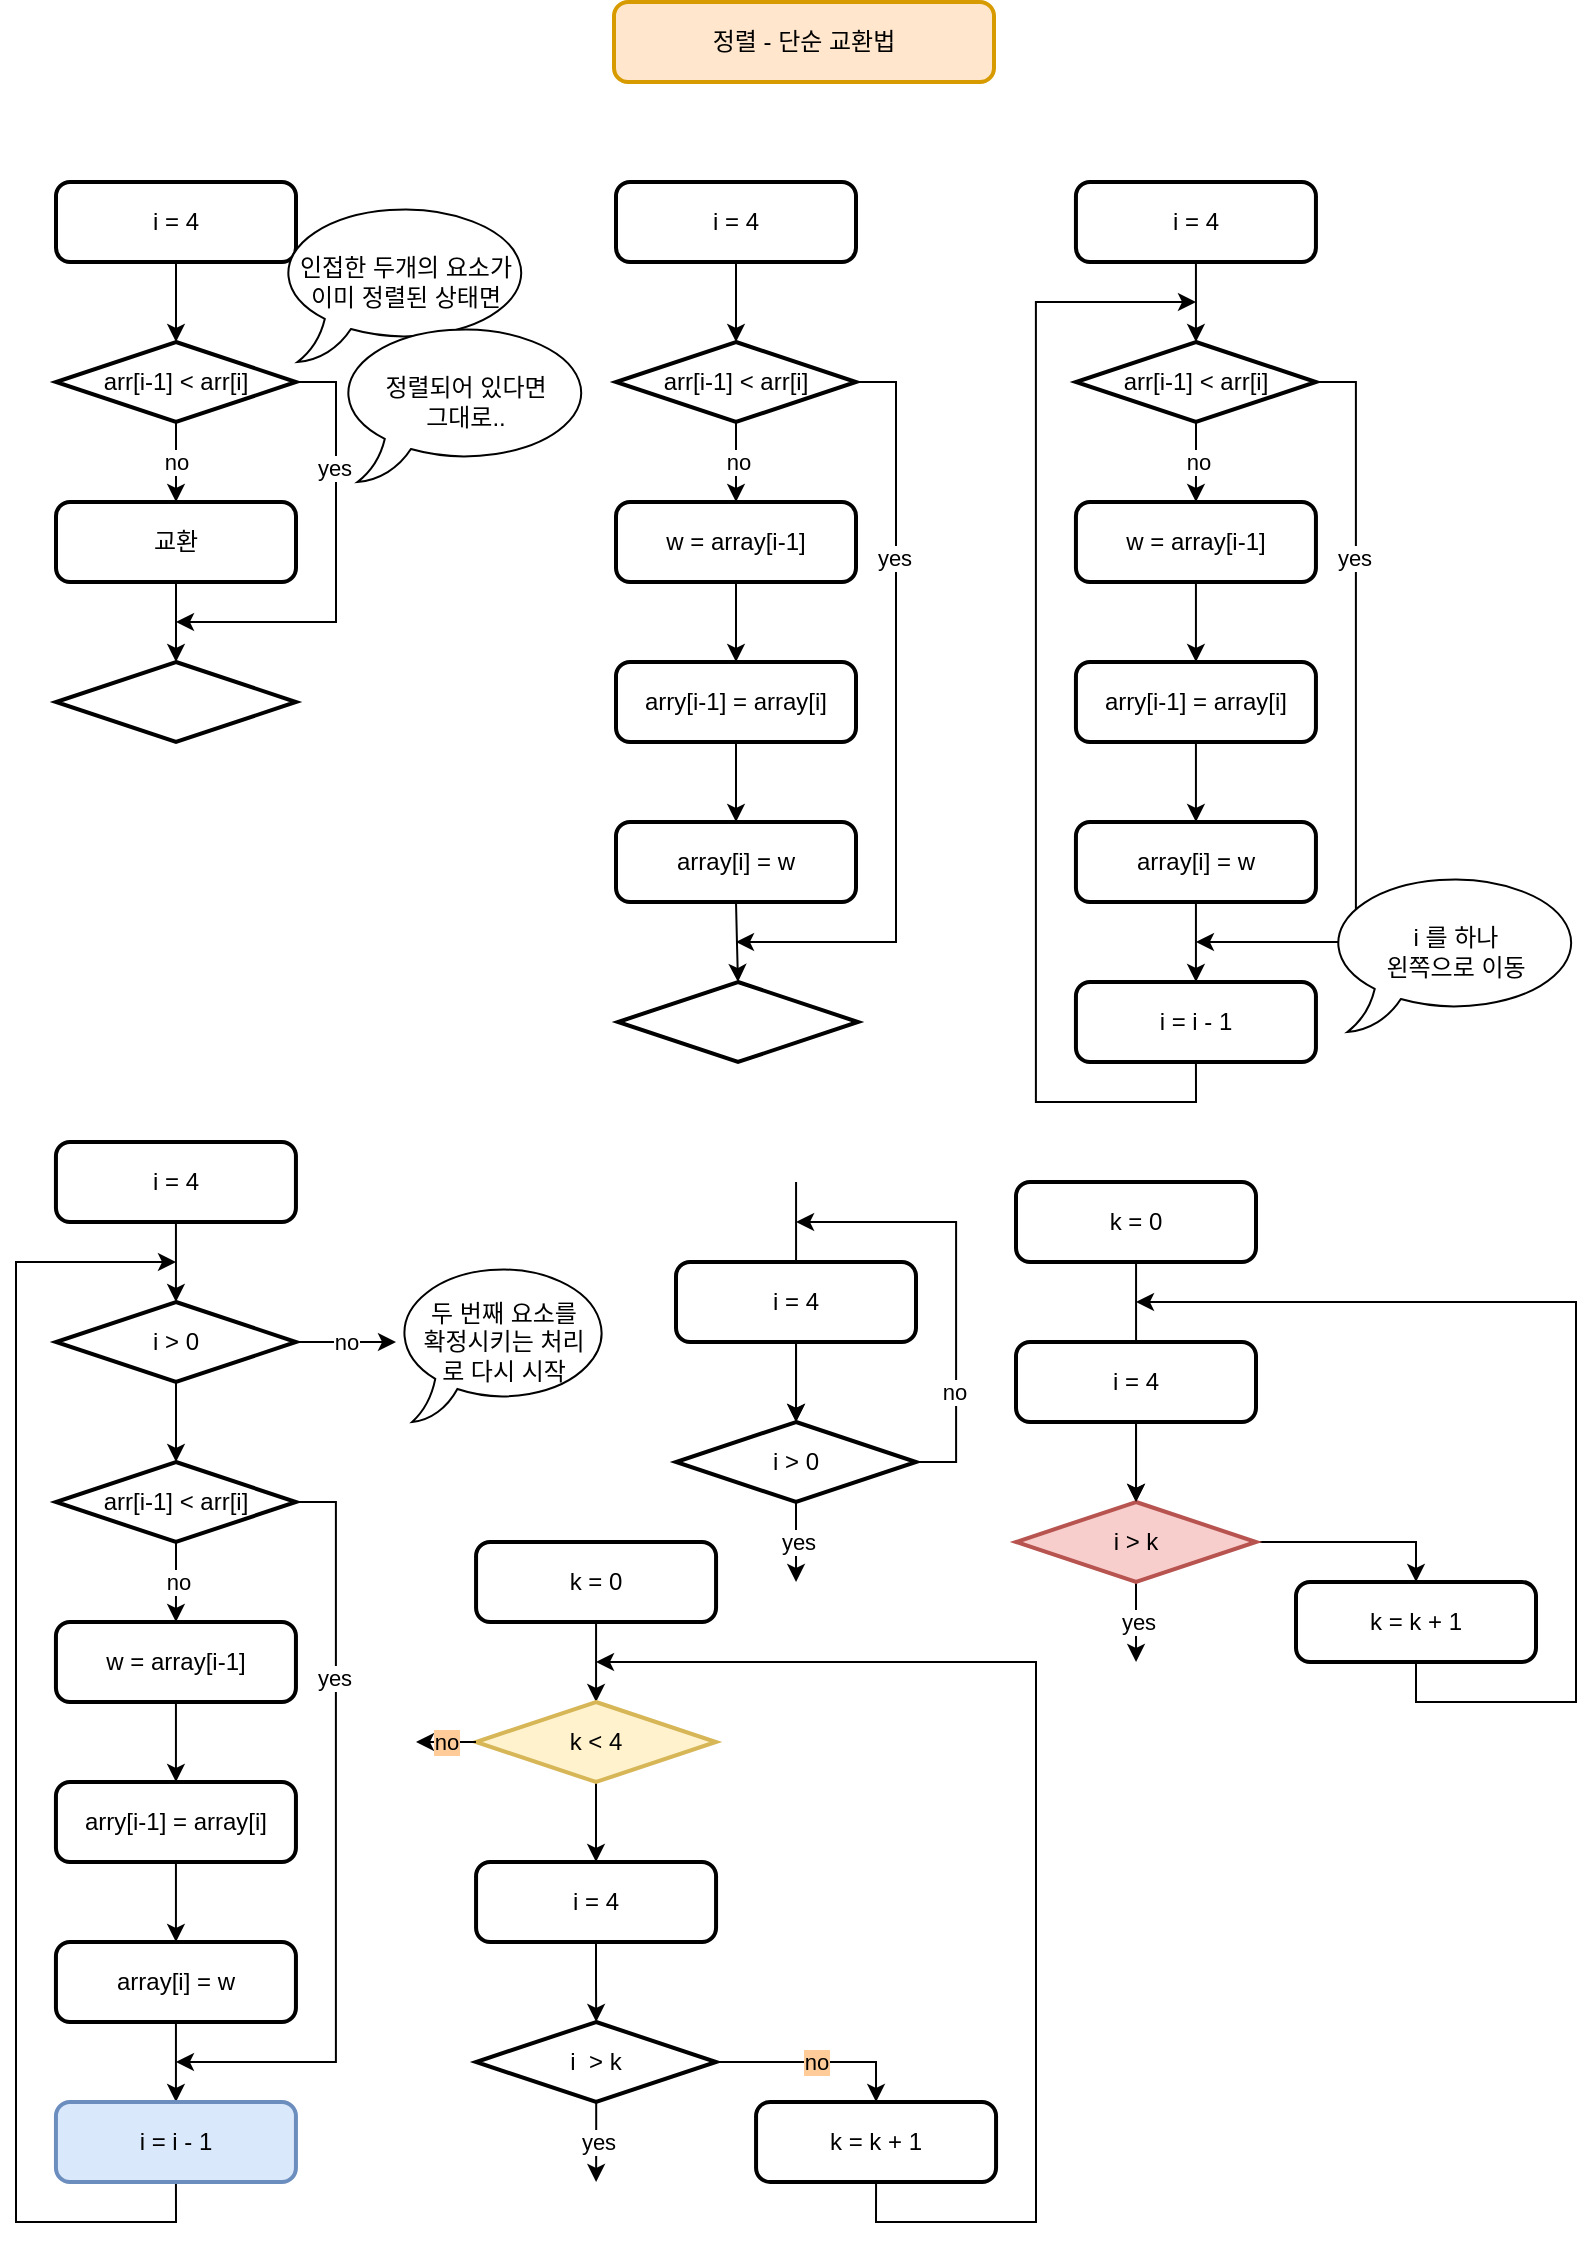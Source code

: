 <mxfile version="16.5.1" type="device"><diagram id="mcG1KdtRjJhZmO_n41ix" name="페이지-1"><mxGraphModel dx="813" dy="503" grid="1" gridSize="10" guides="1" tooltips="1" connect="1" arrows="1" fold="1" page="1" pageScale="1" pageWidth="827" pageHeight="1169" math="0" shadow="0"><root><mxCell id="0"/><mxCell id="1" parent="0"/><mxCell id="l-i40e42PNDgHIKyfGgY-1" value="정렬 - 단순 교환법" style="rounded=1;whiteSpace=wrap;html=1;absoluteArcSize=1;arcSize=14;strokeWidth=2;fillColor=#ffe6cc;strokeColor=#d79b00;" parent="1" vertex="1"><mxGeometry x="319" y="30" width="190" height="40" as="geometry"/></mxCell><mxCell id="f-u_LeD3Glp6k7Wn_VR4-117" value="" style="edgeStyle=orthogonalEdgeStyle;rounded=0;orthogonalLoop=1;jettySize=auto;html=1;" parent="1" source="f-u_LeD3Glp6k7Wn_VR4-85" target="f-u_LeD3Glp6k7Wn_VR4-115" edge="1"><mxGeometry relative="1" as="geometry"/></mxCell><mxCell id="f-u_LeD3Glp6k7Wn_VR4-85" value="i = 4" style="rounded=1;whiteSpace=wrap;html=1;absoluteArcSize=1;arcSize=14;strokeWidth=2;" parent="1" vertex="1"><mxGeometry x="40" y="120" width="120" height="40" as="geometry"/></mxCell><mxCell id="f-u_LeD3Glp6k7Wn_VR4-129" value="no" style="edgeStyle=orthogonalEdgeStyle;rounded=0;orthogonalLoop=1;jettySize=auto;html=1;" parent="1" source="f-u_LeD3Glp6k7Wn_VR4-115" target="f-u_LeD3Glp6k7Wn_VR4-128" edge="1"><mxGeometry relative="1" as="geometry"/></mxCell><mxCell id="f-u_LeD3Glp6k7Wn_VR4-132" style="edgeStyle=orthogonalEdgeStyle;rounded=0;orthogonalLoop=1;jettySize=auto;html=1;exitX=1;exitY=0.5;exitDx=0;exitDy=0;exitPerimeter=0;" parent="1" source="f-u_LeD3Glp6k7Wn_VR4-115" edge="1"><mxGeometry relative="1" as="geometry"><mxPoint x="100" y="340" as="targetPoint"/><Array as="points"><mxPoint x="180" y="220"/><mxPoint x="180" y="340"/></Array></mxGeometry></mxCell><mxCell id="f-u_LeD3Glp6k7Wn_VR4-133" value="yes" style="edgeLabel;html=1;align=center;verticalAlign=middle;resizable=0;points=[];" parent="f-u_LeD3Glp6k7Wn_VR4-132" vertex="1" connectable="0"><mxGeometry x="-0.433" y="-1" relative="1" as="geometry"><mxPoint as="offset"/></mxGeometry></mxCell><mxCell id="f-u_LeD3Glp6k7Wn_VR4-115" value="arr[i-1] &amp;lt; arr[i]" style="strokeWidth=2;html=1;shape=mxgraph.flowchart.decision;whiteSpace=wrap;" parent="1" vertex="1"><mxGeometry x="40" y="200" width="120" height="40" as="geometry"/></mxCell><mxCell id="f-u_LeD3Glp6k7Wn_VR4-131" value="" style="edgeStyle=orthogonalEdgeStyle;rounded=0;orthogonalLoop=1;jettySize=auto;html=1;" parent="1" source="f-u_LeD3Glp6k7Wn_VR4-128" target="f-u_LeD3Glp6k7Wn_VR4-130" edge="1"><mxGeometry relative="1" as="geometry"/></mxCell><mxCell id="f-u_LeD3Glp6k7Wn_VR4-128" value="교환" style="rounded=1;whiteSpace=wrap;html=1;absoluteArcSize=1;arcSize=14;strokeWidth=2;" parent="1" vertex="1"><mxGeometry x="40" y="280" width="120" height="40" as="geometry"/></mxCell><mxCell id="f-u_LeD3Glp6k7Wn_VR4-130" value="" style="strokeWidth=2;html=1;shape=mxgraph.flowchart.decision;whiteSpace=wrap;" parent="1" vertex="1"><mxGeometry x="40" y="360" width="120" height="40" as="geometry"/></mxCell><mxCell id="f-u_LeD3Glp6k7Wn_VR4-134" value="인접한 두개의 요소가&lt;br&gt;이미 정렬된 상태면" style="whiteSpace=wrap;html=1;shape=mxgraph.basic.oval_callout;gradientColor=none;" parent="1" vertex="1"><mxGeometry x="150" y="130" width="130" height="80" as="geometry"/></mxCell><mxCell id="f-u_LeD3Glp6k7Wn_VR4-135" value="정렬되어 있다면&lt;br&gt;그대로.." style="whiteSpace=wrap;html=1;shape=mxgraph.basic.oval_callout;gradientColor=none;" parent="1" vertex="1"><mxGeometry x="180" y="190" width="130" height="80" as="geometry"/></mxCell><mxCell id="f-u_LeD3Glp6k7Wn_VR4-136" value="" style="edgeStyle=orthogonalEdgeStyle;rounded=0;orthogonalLoop=1;jettySize=auto;html=1;" parent="1" source="f-u_LeD3Glp6k7Wn_VR4-137" target="f-u_LeD3Glp6k7Wn_VR4-141" edge="1"><mxGeometry relative="1" as="geometry"/></mxCell><mxCell id="f-u_LeD3Glp6k7Wn_VR4-137" value="i = 4" style="rounded=1;whiteSpace=wrap;html=1;absoluteArcSize=1;arcSize=14;strokeWidth=2;" parent="1" vertex="1"><mxGeometry x="320" y="120" width="120" height="40" as="geometry"/></mxCell><mxCell id="f-u_LeD3Glp6k7Wn_VR4-138" value="no" style="edgeStyle=orthogonalEdgeStyle;rounded=0;orthogonalLoop=1;jettySize=auto;html=1;" parent="1" source="f-u_LeD3Glp6k7Wn_VR4-141" edge="1"><mxGeometry relative="1" as="geometry"><mxPoint x="380" y="280" as="targetPoint"/></mxGeometry></mxCell><mxCell id="f-u_LeD3Glp6k7Wn_VR4-139" style="edgeStyle=orthogonalEdgeStyle;rounded=0;orthogonalLoop=1;jettySize=auto;html=1;exitX=1;exitY=0.5;exitDx=0;exitDy=0;exitPerimeter=0;" parent="1" source="f-u_LeD3Glp6k7Wn_VR4-141" edge="1"><mxGeometry relative="1" as="geometry"><mxPoint x="380" y="500" as="targetPoint"/><Array as="points"><mxPoint x="460" y="220"/><mxPoint x="460" y="500"/></Array><mxPoint x="440" y="210" as="sourcePoint"/></mxGeometry></mxCell><mxCell id="f-u_LeD3Glp6k7Wn_VR4-140" value="yes" style="edgeLabel;html=1;align=center;verticalAlign=middle;resizable=0;points=[];" parent="f-u_LeD3Glp6k7Wn_VR4-139" vertex="1" connectable="0"><mxGeometry x="-0.433" y="-1" relative="1" as="geometry"><mxPoint as="offset"/></mxGeometry></mxCell><mxCell id="f-u_LeD3Glp6k7Wn_VR4-141" value="arr[i-1] &amp;lt; arr[i]" style="strokeWidth=2;html=1;shape=mxgraph.flowchart.decision;whiteSpace=wrap;" parent="1" vertex="1"><mxGeometry x="320" y="200" width="120" height="40" as="geometry"/></mxCell><mxCell id="f-u_LeD3Glp6k7Wn_VR4-142" value="" style="edgeStyle=orthogonalEdgeStyle;rounded=0;orthogonalLoop=1;jettySize=auto;html=1;" parent="1" target="f-u_LeD3Glp6k7Wn_VR4-144" edge="1"><mxGeometry relative="1" as="geometry"><mxPoint x="380" y="480" as="sourcePoint"/></mxGeometry></mxCell><mxCell id="f-u_LeD3Glp6k7Wn_VR4-144" value="" style="strokeWidth=2;html=1;shape=mxgraph.flowchart.decision;whiteSpace=wrap;" parent="1" vertex="1"><mxGeometry x="321" y="520" width="120" height="40" as="geometry"/></mxCell><mxCell id="f-u_LeD3Glp6k7Wn_VR4-148" value="" style="edgeStyle=orthogonalEdgeStyle;rounded=0;orthogonalLoop=1;jettySize=auto;html=1;" parent="1" source="f-u_LeD3Glp6k7Wn_VR4-145" target="f-u_LeD3Glp6k7Wn_VR4-147" edge="1"><mxGeometry relative="1" as="geometry"/></mxCell><mxCell id="f-u_LeD3Glp6k7Wn_VR4-145" value="w = array[i-1]" style="rounded=1;whiteSpace=wrap;html=1;absoluteArcSize=1;arcSize=14;strokeWidth=2;" parent="1" vertex="1"><mxGeometry x="320" y="280" width="120" height="40" as="geometry"/></mxCell><mxCell id="f-u_LeD3Glp6k7Wn_VR4-146" value="array[i] = w" style="rounded=1;whiteSpace=wrap;html=1;absoluteArcSize=1;arcSize=14;strokeWidth=2;" parent="1" vertex="1"><mxGeometry x="320" y="440" width="120" height="40" as="geometry"/></mxCell><mxCell id="f-u_LeD3Glp6k7Wn_VR4-149" value="" style="edgeStyle=orthogonalEdgeStyle;rounded=0;orthogonalLoop=1;jettySize=auto;html=1;" parent="1" source="f-u_LeD3Glp6k7Wn_VR4-147" target="f-u_LeD3Glp6k7Wn_VR4-146" edge="1"><mxGeometry relative="1" as="geometry"/></mxCell><mxCell id="f-u_LeD3Glp6k7Wn_VR4-147" value="arry[i-1] = array[i]" style="rounded=1;whiteSpace=wrap;html=1;absoluteArcSize=1;arcSize=14;strokeWidth=2;" parent="1" vertex="1"><mxGeometry x="320" y="360" width="120" height="40" as="geometry"/></mxCell><mxCell id="f-u_LeD3Glp6k7Wn_VR4-150" value="" style="edgeStyle=orthogonalEdgeStyle;rounded=0;orthogonalLoop=1;jettySize=auto;html=1;" parent="1" source="f-u_LeD3Glp6k7Wn_VR4-151" target="f-u_LeD3Glp6k7Wn_VR4-155" edge="1"><mxGeometry relative="1" as="geometry"/></mxCell><mxCell id="f-u_LeD3Glp6k7Wn_VR4-151" value="i = 4" style="rounded=1;whiteSpace=wrap;html=1;absoluteArcSize=1;arcSize=14;strokeWidth=2;" parent="1" vertex="1"><mxGeometry x="549.97" y="120" width="120" height="40" as="geometry"/></mxCell><mxCell id="f-u_LeD3Glp6k7Wn_VR4-152" value="no" style="edgeStyle=orthogonalEdgeStyle;rounded=0;orthogonalLoop=1;jettySize=auto;html=1;" parent="1" source="f-u_LeD3Glp6k7Wn_VR4-155" edge="1"><mxGeometry relative="1" as="geometry"><mxPoint x="609.97" y="280" as="targetPoint"/></mxGeometry></mxCell><mxCell id="f-u_LeD3Glp6k7Wn_VR4-153" style="edgeStyle=orthogonalEdgeStyle;rounded=0;orthogonalLoop=1;jettySize=auto;html=1;exitX=1;exitY=0.5;exitDx=0;exitDy=0;exitPerimeter=0;" parent="1" source="f-u_LeD3Glp6k7Wn_VR4-155" edge="1"><mxGeometry relative="1" as="geometry"><mxPoint x="609.97" y="500" as="targetPoint"/><Array as="points"><mxPoint x="689.97" y="220"/><mxPoint x="689.97" y="500"/></Array><mxPoint x="669.97" y="210" as="sourcePoint"/></mxGeometry></mxCell><mxCell id="f-u_LeD3Glp6k7Wn_VR4-154" value="yes" style="edgeLabel;html=1;align=center;verticalAlign=middle;resizable=0;points=[];" parent="f-u_LeD3Glp6k7Wn_VR4-153" vertex="1" connectable="0"><mxGeometry x="-0.433" y="-1" relative="1" as="geometry"><mxPoint as="offset"/></mxGeometry></mxCell><mxCell id="f-u_LeD3Glp6k7Wn_VR4-155" value="arr[i-1] &amp;lt; arr[i]" style="strokeWidth=2;html=1;shape=mxgraph.flowchart.decision;whiteSpace=wrap;" parent="1" vertex="1"><mxGeometry x="549.97" y="200" width="120" height="40" as="geometry"/></mxCell><mxCell id="f-u_LeD3Glp6k7Wn_VR4-158" value="" style="edgeStyle=orthogonalEdgeStyle;rounded=0;orthogonalLoop=1;jettySize=auto;html=1;" parent="1" source="f-u_LeD3Glp6k7Wn_VR4-159" target="f-u_LeD3Glp6k7Wn_VR4-162" edge="1"><mxGeometry relative="1" as="geometry"/></mxCell><mxCell id="f-u_LeD3Glp6k7Wn_VR4-159" value="w = array[i-1]" style="rounded=1;whiteSpace=wrap;html=1;absoluteArcSize=1;arcSize=14;strokeWidth=2;" parent="1" vertex="1"><mxGeometry x="549.97" y="280" width="120" height="40" as="geometry"/></mxCell><mxCell id="f-u_LeD3Glp6k7Wn_VR4-164" value="" style="edgeStyle=orthogonalEdgeStyle;rounded=0;orthogonalLoop=1;jettySize=auto;html=1;" parent="1" source="f-u_LeD3Glp6k7Wn_VR4-160" target="f-u_LeD3Glp6k7Wn_VR4-163" edge="1"><mxGeometry relative="1" as="geometry"/></mxCell><mxCell id="f-u_LeD3Glp6k7Wn_VR4-160" value="array[i] = w" style="rounded=1;whiteSpace=wrap;html=1;absoluteArcSize=1;arcSize=14;strokeWidth=2;" parent="1" vertex="1"><mxGeometry x="549.97" y="440" width="120" height="40" as="geometry"/></mxCell><mxCell id="f-u_LeD3Glp6k7Wn_VR4-161" value="" style="edgeStyle=orthogonalEdgeStyle;rounded=0;orthogonalLoop=1;jettySize=auto;html=1;" parent="1" source="f-u_LeD3Glp6k7Wn_VR4-162" target="f-u_LeD3Glp6k7Wn_VR4-160" edge="1"><mxGeometry relative="1" as="geometry"/></mxCell><mxCell id="f-u_LeD3Glp6k7Wn_VR4-162" value="arry[i-1] = array[i]" style="rounded=1;whiteSpace=wrap;html=1;absoluteArcSize=1;arcSize=14;strokeWidth=2;" parent="1" vertex="1"><mxGeometry x="549.97" y="360" width="120" height="40" as="geometry"/></mxCell><mxCell id="f-u_LeD3Glp6k7Wn_VR4-165" style="edgeStyle=orthogonalEdgeStyle;rounded=0;orthogonalLoop=1;jettySize=auto;html=1;exitX=0.5;exitY=1;exitDx=0;exitDy=0;" parent="1" source="f-u_LeD3Glp6k7Wn_VR4-163" edge="1"><mxGeometry relative="1" as="geometry"><mxPoint x="609.97" y="180" as="targetPoint"/><Array as="points"><mxPoint x="609.97" y="580"/><mxPoint x="529.97" y="580"/><mxPoint x="529.97" y="180"/><mxPoint x="609.97" y="180"/></Array></mxGeometry></mxCell><mxCell id="f-u_LeD3Glp6k7Wn_VR4-163" value="i = i - 1" style="rounded=1;whiteSpace=wrap;html=1;absoluteArcSize=1;arcSize=14;strokeWidth=2;" parent="1" vertex="1"><mxGeometry x="549.97" y="520" width="120" height="40" as="geometry"/></mxCell><mxCell id="f-u_LeD3Glp6k7Wn_VR4-166" value="i 를 하나 &lt;br&gt;왼쪽으로 이동" style="whiteSpace=wrap;html=1;shape=mxgraph.basic.oval_callout;gradientColor=none;" parent="1" vertex="1"><mxGeometry x="674.97" y="465" width="130" height="80" as="geometry"/></mxCell><mxCell id="f-u_LeD3Glp6k7Wn_VR4-183" value="" style="edgeStyle=orthogonalEdgeStyle;rounded=0;orthogonalLoop=1;jettySize=auto;html=1;" parent="1" source="f-u_LeD3Glp6k7Wn_VR4-168" target="f-u_LeD3Glp6k7Wn_VR4-182" edge="1"><mxGeometry relative="1" as="geometry"/></mxCell><mxCell id="f-u_LeD3Glp6k7Wn_VR4-168" value="i = 4" style="rounded=1;whiteSpace=wrap;html=1;absoluteArcSize=1;arcSize=14;strokeWidth=2;" parent="1" vertex="1"><mxGeometry x="39.97" y="600" width="120" height="40" as="geometry"/></mxCell><mxCell id="f-u_LeD3Glp6k7Wn_VR4-169" value="no" style="edgeStyle=orthogonalEdgeStyle;rounded=0;orthogonalLoop=1;jettySize=auto;html=1;" parent="1" source="f-u_LeD3Glp6k7Wn_VR4-172" edge="1"><mxGeometry relative="1" as="geometry"><mxPoint x="99.97" y="840" as="targetPoint"/></mxGeometry></mxCell><mxCell id="f-u_LeD3Glp6k7Wn_VR4-170" style="edgeStyle=orthogonalEdgeStyle;rounded=0;orthogonalLoop=1;jettySize=auto;html=1;exitX=1;exitY=0.5;exitDx=0;exitDy=0;exitPerimeter=0;" parent="1" source="f-u_LeD3Glp6k7Wn_VR4-172" edge="1"><mxGeometry relative="1" as="geometry"><mxPoint x="99.97" y="1060" as="targetPoint"/><Array as="points"><mxPoint x="179.97" y="780"/><mxPoint x="179.97" y="1060"/></Array><mxPoint x="159.97" y="770" as="sourcePoint"/></mxGeometry></mxCell><mxCell id="f-u_LeD3Glp6k7Wn_VR4-171" value="yes" style="edgeLabel;html=1;align=center;verticalAlign=middle;resizable=0;points=[];" parent="f-u_LeD3Glp6k7Wn_VR4-170" vertex="1" connectable="0"><mxGeometry x="-0.433" y="-1" relative="1" as="geometry"><mxPoint as="offset"/></mxGeometry></mxCell><mxCell id="f-u_LeD3Glp6k7Wn_VR4-172" value="arr[i-1] &amp;lt; arr[i]" style="strokeWidth=2;html=1;shape=mxgraph.flowchart.decision;whiteSpace=wrap;" parent="1" vertex="1"><mxGeometry x="39.97" y="760" width="120" height="40" as="geometry"/></mxCell><mxCell id="f-u_LeD3Glp6k7Wn_VR4-173" value="" style="edgeStyle=orthogonalEdgeStyle;rounded=0;orthogonalLoop=1;jettySize=auto;html=1;" parent="1" source="f-u_LeD3Glp6k7Wn_VR4-174" target="f-u_LeD3Glp6k7Wn_VR4-178" edge="1"><mxGeometry relative="1" as="geometry"/></mxCell><mxCell id="f-u_LeD3Glp6k7Wn_VR4-174" value="w = array[i-1]" style="rounded=1;whiteSpace=wrap;html=1;absoluteArcSize=1;arcSize=14;strokeWidth=2;" parent="1" vertex="1"><mxGeometry x="39.97" y="840" width="120" height="40" as="geometry"/></mxCell><mxCell id="f-u_LeD3Glp6k7Wn_VR4-175" value="" style="edgeStyle=orthogonalEdgeStyle;rounded=0;orthogonalLoop=1;jettySize=auto;html=1;" parent="1" source="f-u_LeD3Glp6k7Wn_VR4-176" target="f-u_LeD3Glp6k7Wn_VR4-180" edge="1"><mxGeometry relative="1" as="geometry"/></mxCell><mxCell id="f-u_LeD3Glp6k7Wn_VR4-176" value="array[i] = w" style="rounded=1;whiteSpace=wrap;html=1;absoluteArcSize=1;arcSize=14;strokeWidth=2;" parent="1" vertex="1"><mxGeometry x="39.97" y="1000" width="120" height="40" as="geometry"/></mxCell><mxCell id="f-u_LeD3Glp6k7Wn_VR4-177" value="" style="edgeStyle=orthogonalEdgeStyle;rounded=0;orthogonalLoop=1;jettySize=auto;html=1;" parent="1" source="f-u_LeD3Glp6k7Wn_VR4-178" target="f-u_LeD3Glp6k7Wn_VR4-176" edge="1"><mxGeometry relative="1" as="geometry"/></mxCell><mxCell id="f-u_LeD3Glp6k7Wn_VR4-178" value="arry[i-1] = array[i]" style="rounded=1;whiteSpace=wrap;html=1;absoluteArcSize=1;arcSize=14;strokeWidth=2;" parent="1" vertex="1"><mxGeometry x="39.97" y="920" width="120" height="40" as="geometry"/></mxCell><mxCell id="f-u_LeD3Glp6k7Wn_VR4-179" style="edgeStyle=orthogonalEdgeStyle;rounded=0;orthogonalLoop=1;jettySize=auto;html=1;exitX=0.5;exitY=1;exitDx=0;exitDy=0;" parent="1" source="f-u_LeD3Glp6k7Wn_VR4-180" edge="1"><mxGeometry relative="1" as="geometry"><mxPoint x="100" y="660" as="targetPoint"/><Array as="points"><mxPoint x="100" y="1140"/><mxPoint x="20" y="1140"/><mxPoint x="20" y="660"/><mxPoint x="100" y="660"/></Array></mxGeometry></mxCell><mxCell id="f-u_LeD3Glp6k7Wn_VR4-180" value="i = i - 1" style="rounded=1;whiteSpace=wrap;html=1;absoluteArcSize=1;arcSize=14;strokeWidth=2;fillColor=#dae8fc;strokeColor=#6c8ebf;" parent="1" vertex="1"><mxGeometry x="39.97" y="1080" width="120" height="40" as="geometry"/></mxCell><mxCell id="f-u_LeD3Glp6k7Wn_VR4-184" value="" style="edgeStyle=orthogonalEdgeStyle;rounded=0;orthogonalLoop=1;jettySize=auto;html=1;" parent="1" source="f-u_LeD3Glp6k7Wn_VR4-182" target="f-u_LeD3Glp6k7Wn_VR4-172" edge="1"><mxGeometry relative="1" as="geometry"/></mxCell><mxCell id="f-u_LeD3Glp6k7Wn_VR4-182" value="i &amp;gt; 0" style="strokeWidth=2;html=1;shape=mxgraph.flowchart.decision;whiteSpace=wrap;" parent="1" vertex="1"><mxGeometry x="40" y="680" width="120" height="40" as="geometry"/></mxCell><mxCell id="f-u_LeD3Glp6k7Wn_VR4-186" value="no" style="endArrow=classic;html=1;rounded=0;exitX=1;exitY=0.5;exitDx=0;exitDy=0;exitPerimeter=0;" parent="1" source="f-u_LeD3Glp6k7Wn_VR4-182" edge="1"><mxGeometry width="50" height="50" relative="1" as="geometry"><mxPoint x="350" y="900" as="sourcePoint"/><mxPoint x="210" y="700" as="targetPoint"/></mxGeometry></mxCell><mxCell id="f-u_LeD3Glp6k7Wn_VR4-187" value="두 번째 요소를&lt;br&gt;확정시키는 처리&lt;br&gt;로 다시 시작" style="whiteSpace=wrap;html=1;shape=mxgraph.basic.oval_callout;gradientColor=none;" parent="1" vertex="1"><mxGeometry x="209" y="660" width="110" height="80" as="geometry"/></mxCell><mxCell id="f-u_LeD3Glp6k7Wn_VR4-206" value="" style="edgeStyle=orthogonalEdgeStyle;rounded=0;orthogonalLoop=1;jettySize=auto;html=1;" parent="1" source="f-u_LeD3Glp6k7Wn_VR4-207" target="f-u_LeD3Glp6k7Wn_VR4-209" edge="1"><mxGeometry relative="1" as="geometry"/></mxCell><mxCell id="f-u_LeD3Glp6k7Wn_VR4-208" value="yes" style="edgeStyle=orthogonalEdgeStyle;rounded=0;orthogonalLoop=1;jettySize=auto;html=1;" parent="1" source="f-u_LeD3Glp6k7Wn_VR4-209" edge="1"><mxGeometry relative="1" as="geometry"><mxPoint x="410.03" y="820" as="targetPoint"/></mxGeometry></mxCell><mxCell id="f-u_LeD3Glp6k7Wn_VR4-210" style="edgeStyle=orthogonalEdgeStyle;rounded=0;orthogonalLoop=1;jettySize=auto;html=1;exitX=1;exitY=0.5;exitDx=0;exitDy=0;exitPerimeter=0;" parent="1" source="f-u_LeD3Glp6k7Wn_VR4-209" edge="1"><mxGeometry relative="1" as="geometry"><mxPoint x="410.03" y="640" as="targetPoint"/><Array as="points"><mxPoint x="490.03" y="760"/><mxPoint x="490.03" y="640"/></Array></mxGeometry></mxCell><mxCell id="f-u_LeD3Glp6k7Wn_VR4-211" value="no" style="edgeLabel;html=1;align=center;verticalAlign=middle;resizable=0;points=[];" parent="f-u_LeD3Glp6k7Wn_VR4-210" vertex="1" connectable="0"><mxGeometry x="-0.501" y="1" relative="1" as="geometry"><mxPoint as="offset"/></mxGeometry></mxCell><mxCell id="f-u_LeD3Glp6k7Wn_VR4-209" value="i &amp;gt; 0" style="strokeWidth=2;html=1;shape=mxgraph.flowchart.decision;whiteSpace=wrap;" parent="1" vertex="1"><mxGeometry x="350.03" y="740" width="120" height="40" as="geometry"/></mxCell><mxCell id="f-u_LeD3Glp6k7Wn_VR4-215" value="" style="endArrow=classic;html=1;rounded=0;entryX=0.5;entryY=0;entryDx=0;entryDy=0;entryPerimeter=0;" parent="1" target="f-u_LeD3Glp6k7Wn_VR4-209" edge="1"><mxGeometry width="50" height="50" relative="1" as="geometry"><mxPoint x="410.03" y="620" as="sourcePoint"/><mxPoint x="360.03" y="720" as="targetPoint"/></mxGeometry></mxCell><mxCell id="f-u_LeD3Glp6k7Wn_VR4-207" value="i = 4" style="rounded=1;whiteSpace=wrap;html=1;absoluteArcSize=1;arcSize=14;strokeWidth=2;" parent="1" vertex="1"><mxGeometry x="350" y="660" width="120" height="40" as="geometry"/></mxCell><mxCell id="ijOlNyjsvEP2HFVgaxee-1" value="" style="edgeStyle=orthogonalEdgeStyle;rounded=0;orthogonalLoop=1;jettySize=auto;html=1;" edge="1" parent="1" source="ijOlNyjsvEP2HFVgaxee-7" target="ijOlNyjsvEP2HFVgaxee-5"><mxGeometry relative="1" as="geometry"/></mxCell><mxCell id="ijOlNyjsvEP2HFVgaxee-2" value="yes" style="edgeStyle=orthogonalEdgeStyle;rounded=0;orthogonalLoop=1;jettySize=auto;html=1;" edge="1" parent="1" source="ijOlNyjsvEP2HFVgaxee-5"><mxGeometry relative="1" as="geometry"><mxPoint x="580.03" y="860" as="targetPoint"/></mxGeometry></mxCell><mxCell id="ijOlNyjsvEP2HFVgaxee-10" style="edgeStyle=orthogonalEdgeStyle;rounded=0;orthogonalLoop=1;jettySize=auto;html=1;exitX=1;exitY=0.5;exitDx=0;exitDy=0;exitPerimeter=0;entryX=0.5;entryY=0;entryDx=0;entryDy=0;labelBackgroundColor=#FFCC99;" edge="1" parent="1" source="ijOlNyjsvEP2HFVgaxee-5" target="ijOlNyjsvEP2HFVgaxee-8"><mxGeometry relative="1" as="geometry"/></mxCell><mxCell id="ijOlNyjsvEP2HFVgaxee-5" value="i &amp;gt; k" style="strokeWidth=2;html=1;shape=mxgraph.flowchart.decision;whiteSpace=wrap;fillColor=#f8cecc;strokeColor=#b85450;" vertex="1" parent="1"><mxGeometry x="520.03" y="780" width="120" height="40" as="geometry"/></mxCell><mxCell id="ijOlNyjsvEP2HFVgaxee-6" value="" style="endArrow=classic;html=1;rounded=0;entryX=0.5;entryY=0;entryDx=0;entryDy=0;entryPerimeter=0;" edge="1" parent="1" target="ijOlNyjsvEP2HFVgaxee-5"><mxGeometry width="50" height="50" relative="1" as="geometry"><mxPoint x="580.03" y="660" as="sourcePoint"/><mxPoint x="530.03" y="760" as="targetPoint"/></mxGeometry></mxCell><mxCell id="ijOlNyjsvEP2HFVgaxee-7" value="i = 4" style="rounded=1;whiteSpace=wrap;html=1;absoluteArcSize=1;arcSize=14;strokeWidth=2;" vertex="1" parent="1"><mxGeometry x="520" y="700" width="120" height="40" as="geometry"/></mxCell><mxCell id="ijOlNyjsvEP2HFVgaxee-11" style="edgeStyle=orthogonalEdgeStyle;rounded=0;orthogonalLoop=1;jettySize=auto;html=1;exitX=0.5;exitY=1;exitDx=0;exitDy=0;labelBackgroundColor=#FFCC99;" edge="1" parent="1" source="ijOlNyjsvEP2HFVgaxee-8"><mxGeometry relative="1" as="geometry"><mxPoint x="580" y="680" as="targetPoint"/><Array as="points"><mxPoint x="720" y="880"/><mxPoint x="800" y="880"/><mxPoint x="800" y="680"/></Array></mxGeometry></mxCell><mxCell id="ijOlNyjsvEP2HFVgaxee-8" value="k = k + 1" style="rounded=1;whiteSpace=wrap;html=1;absoluteArcSize=1;arcSize=14;strokeWidth=2;" vertex="1" parent="1"><mxGeometry x="660" y="820" width="120" height="40" as="geometry"/></mxCell><mxCell id="ijOlNyjsvEP2HFVgaxee-9" value="k = 0" style="rounded=1;whiteSpace=wrap;html=1;absoluteArcSize=1;arcSize=14;strokeWidth=2;" vertex="1" parent="1"><mxGeometry x="520" y="620" width="120" height="40" as="geometry"/></mxCell><mxCell id="ijOlNyjsvEP2HFVgaxee-13" value="" style="edgeStyle=orthogonalEdgeStyle;rounded=0;orthogonalLoop=1;jettySize=auto;html=1;" edge="1" parent="1" source="ijOlNyjsvEP2HFVgaxee-18" target="ijOlNyjsvEP2HFVgaxee-16"><mxGeometry relative="1" as="geometry"/></mxCell><mxCell id="ijOlNyjsvEP2HFVgaxee-14" value="yes" style="edgeStyle=orthogonalEdgeStyle;rounded=0;orthogonalLoop=1;jettySize=auto;html=1;" edge="1" parent="1" source="ijOlNyjsvEP2HFVgaxee-16"><mxGeometry relative="1" as="geometry"><mxPoint x="310.06" y="1120" as="targetPoint"/></mxGeometry></mxCell><mxCell id="ijOlNyjsvEP2HFVgaxee-15" value="no" style="edgeStyle=orthogonalEdgeStyle;rounded=0;orthogonalLoop=1;jettySize=auto;html=1;exitX=1;exitY=0.5;exitDx=0;exitDy=0;exitPerimeter=0;entryX=0.5;entryY=0;entryDx=0;entryDy=0;labelBackgroundColor=#FFCC99;" edge="1" parent="1" source="ijOlNyjsvEP2HFVgaxee-16" target="ijOlNyjsvEP2HFVgaxee-20"><mxGeometry relative="1" as="geometry"/></mxCell><mxCell id="ijOlNyjsvEP2HFVgaxee-16" value="i&amp;nbsp; &amp;gt; k" style="strokeWidth=2;html=1;shape=mxgraph.flowchart.decision;whiteSpace=wrap;" vertex="1" parent="1"><mxGeometry x="250.06" y="1040" width="120" height="40" as="geometry"/></mxCell><mxCell id="ijOlNyjsvEP2HFVgaxee-18" value="i = 4" style="rounded=1;whiteSpace=wrap;html=1;absoluteArcSize=1;arcSize=14;strokeWidth=2;" vertex="1" parent="1"><mxGeometry x="250.03" y="960" width="120" height="40" as="geometry"/></mxCell><mxCell id="ijOlNyjsvEP2HFVgaxee-19" style="edgeStyle=orthogonalEdgeStyle;rounded=0;orthogonalLoop=1;jettySize=auto;html=1;exitX=0.5;exitY=1;exitDx=0;exitDy=0;labelBackgroundColor=#FFCC99;" edge="1" parent="1" source="ijOlNyjsvEP2HFVgaxee-20"><mxGeometry relative="1" as="geometry"><mxPoint x="310" y="860" as="targetPoint"/><Array as="points"><mxPoint x="450" y="1140"/><mxPoint x="530" y="1140"/><mxPoint x="530" y="860"/></Array></mxGeometry></mxCell><mxCell id="ijOlNyjsvEP2HFVgaxee-20" value="k = k + 1" style="rounded=1;whiteSpace=wrap;html=1;absoluteArcSize=1;arcSize=14;strokeWidth=2;" vertex="1" parent="1"><mxGeometry x="390.03" y="1080" width="120" height="40" as="geometry"/></mxCell><mxCell id="ijOlNyjsvEP2HFVgaxee-24" value="" style="edgeStyle=orthogonalEdgeStyle;rounded=0;orthogonalLoop=1;jettySize=auto;html=1;labelBackgroundColor=#FFCC99;" edge="1" parent="1" source="ijOlNyjsvEP2HFVgaxee-21" target="ijOlNyjsvEP2HFVgaxee-22"><mxGeometry relative="1" as="geometry"/></mxCell><mxCell id="ijOlNyjsvEP2HFVgaxee-21" value="k = 0" style="rounded=1;whiteSpace=wrap;html=1;absoluteArcSize=1;arcSize=14;strokeWidth=2;" vertex="1" parent="1"><mxGeometry x="250.03" y="800" width="120" height="40" as="geometry"/></mxCell><mxCell id="ijOlNyjsvEP2HFVgaxee-23" value="" style="edgeStyle=orthogonalEdgeStyle;rounded=0;orthogonalLoop=1;jettySize=auto;html=1;labelBackgroundColor=#FFCC99;" edge="1" parent="1" source="ijOlNyjsvEP2HFVgaxee-22" target="ijOlNyjsvEP2HFVgaxee-18"><mxGeometry relative="1" as="geometry"/></mxCell><mxCell id="ijOlNyjsvEP2HFVgaxee-22" value="k &amp;lt; 4" style="strokeWidth=2;html=1;shape=mxgraph.flowchart.decision;whiteSpace=wrap;fillColor=#fff2cc;strokeColor=#d6b656;" vertex="1" parent="1"><mxGeometry x="250.0" y="880" width="120" height="40" as="geometry"/></mxCell><mxCell id="ijOlNyjsvEP2HFVgaxee-25" value="no" style="endArrow=classic;html=1;rounded=0;labelBackgroundColor=#FFCC99;exitX=0;exitY=0.5;exitDx=0;exitDy=0;exitPerimeter=0;" edge="1" parent="1" source="ijOlNyjsvEP2HFVgaxee-22"><mxGeometry width="50" height="50" relative="1" as="geometry"><mxPoint x="260" y="940" as="sourcePoint"/><mxPoint x="220" y="900" as="targetPoint"/><Array as="points"><mxPoint x="240" y="900"/></Array></mxGeometry></mxCell></root></mxGraphModel></diagram></mxfile>